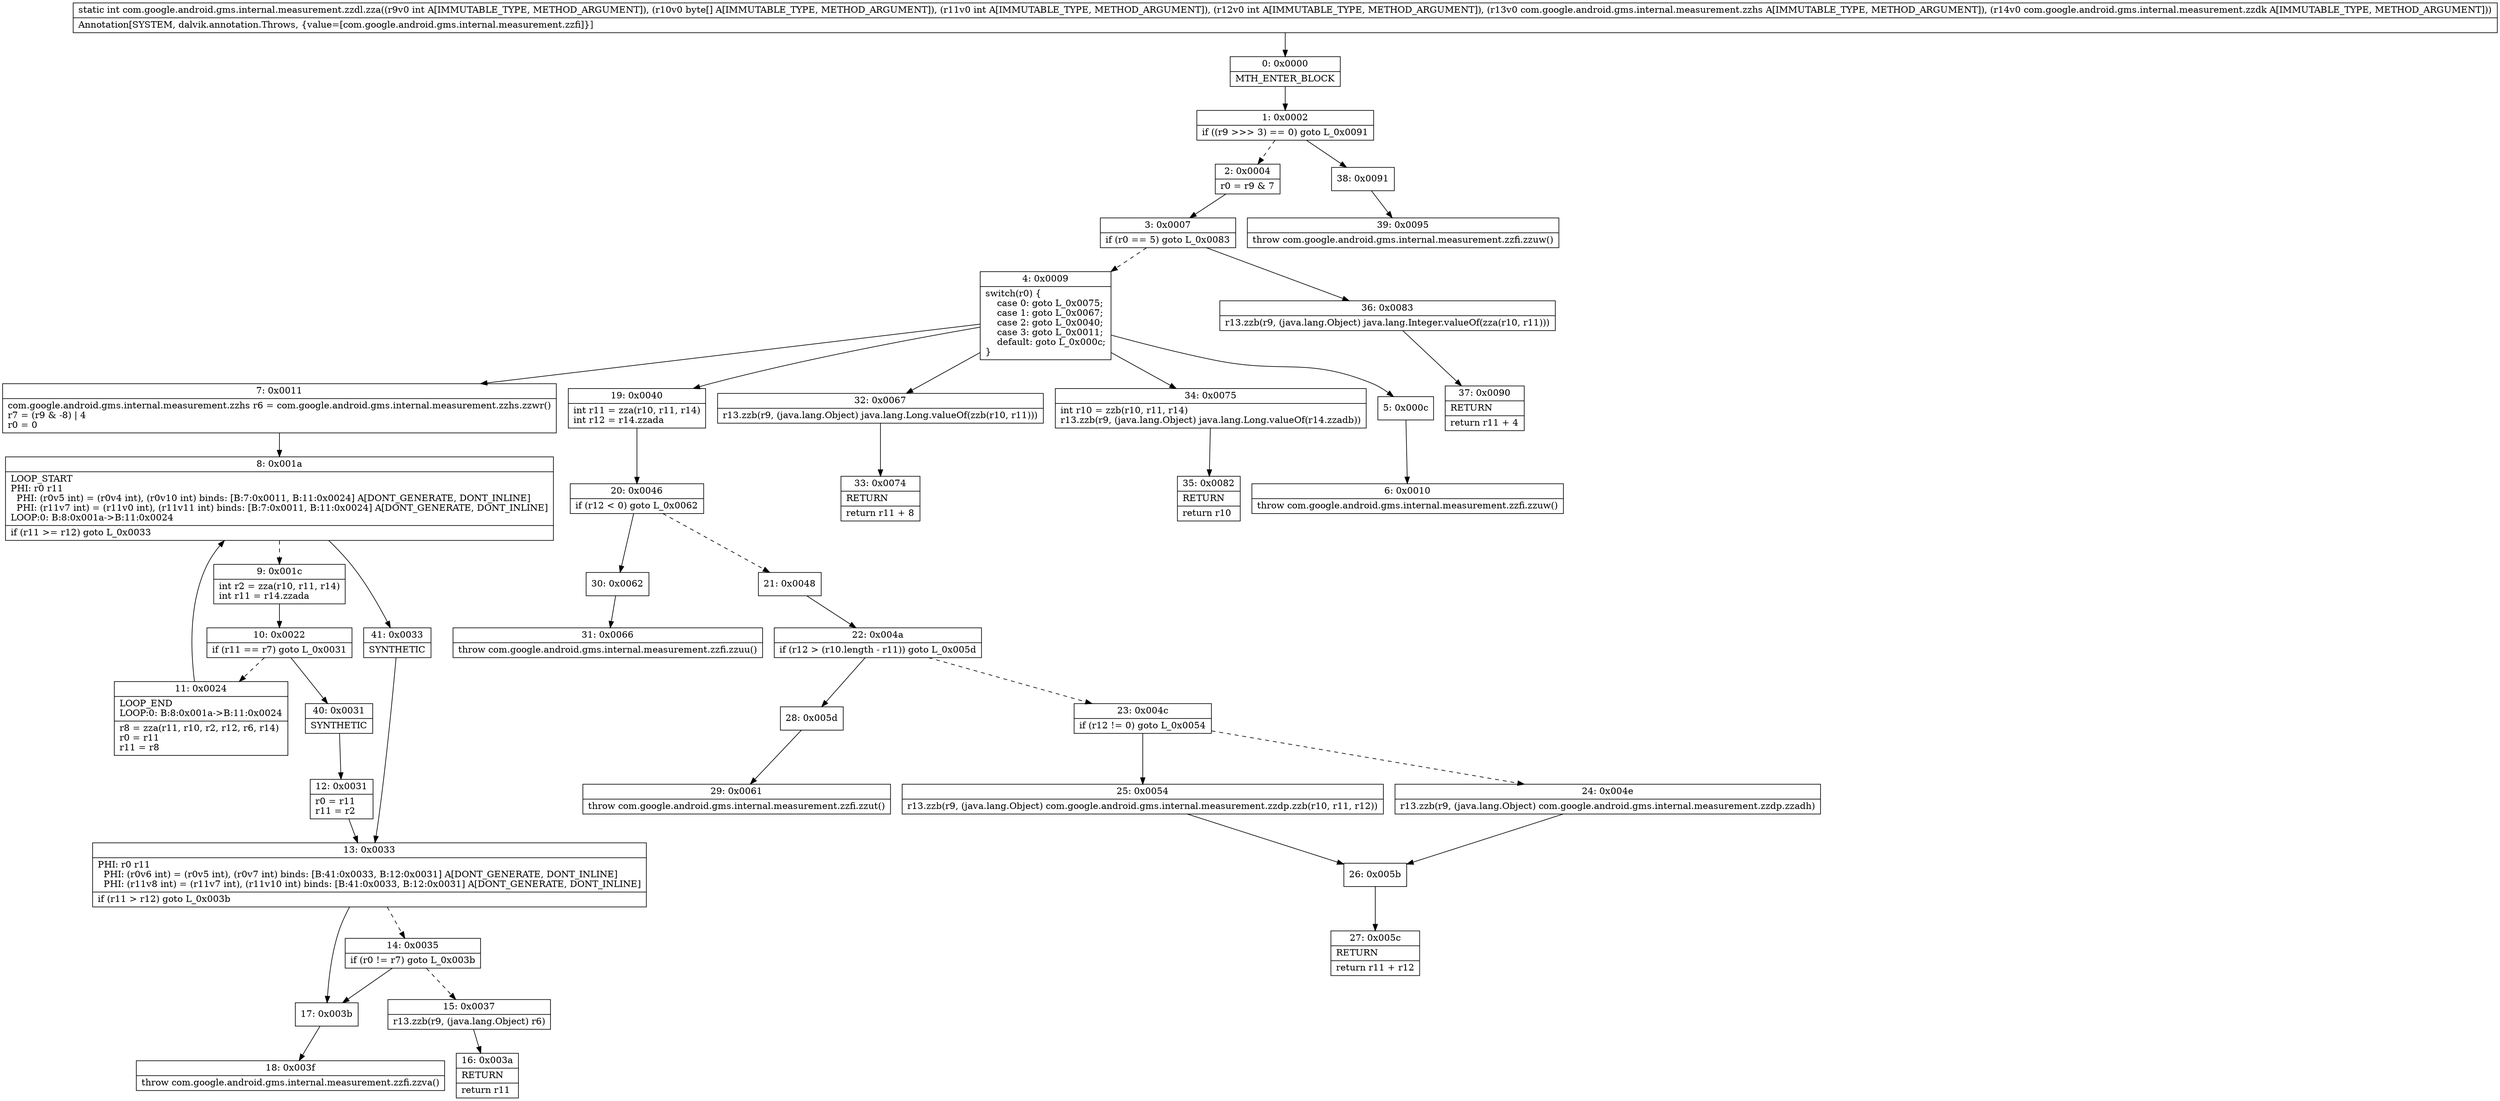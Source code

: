 digraph "CFG forcom.google.android.gms.internal.measurement.zzdl.zza(I[BIILcom\/google\/android\/gms\/internal\/measurement\/zzhs;Lcom\/google\/android\/gms\/internal\/measurement\/zzdk;)I" {
Node_0 [shape=record,label="{0\:\ 0x0000|MTH_ENTER_BLOCK\l}"];
Node_1 [shape=record,label="{1\:\ 0x0002|if ((r9 \>\>\> 3) == 0) goto L_0x0091\l}"];
Node_2 [shape=record,label="{2\:\ 0x0004|r0 = r9 & 7\l}"];
Node_3 [shape=record,label="{3\:\ 0x0007|if (r0 == 5) goto L_0x0083\l}"];
Node_4 [shape=record,label="{4\:\ 0x0009|switch(r0) \{\l    case 0: goto L_0x0075;\l    case 1: goto L_0x0067;\l    case 2: goto L_0x0040;\l    case 3: goto L_0x0011;\l    default: goto L_0x000c;\l\}\l}"];
Node_5 [shape=record,label="{5\:\ 0x000c}"];
Node_6 [shape=record,label="{6\:\ 0x0010|throw com.google.android.gms.internal.measurement.zzfi.zzuw()\l}"];
Node_7 [shape=record,label="{7\:\ 0x0011|com.google.android.gms.internal.measurement.zzhs r6 = com.google.android.gms.internal.measurement.zzhs.zzwr()\lr7 = (r9 & \-8) \| 4\lr0 = 0\l}"];
Node_8 [shape=record,label="{8\:\ 0x001a|LOOP_START\lPHI: r0 r11 \l  PHI: (r0v5 int) = (r0v4 int), (r0v10 int) binds: [B:7:0x0011, B:11:0x0024] A[DONT_GENERATE, DONT_INLINE]\l  PHI: (r11v7 int) = (r11v0 int), (r11v11 int) binds: [B:7:0x0011, B:11:0x0024] A[DONT_GENERATE, DONT_INLINE]\lLOOP:0: B:8:0x001a\-\>B:11:0x0024\l|if (r11 \>= r12) goto L_0x0033\l}"];
Node_9 [shape=record,label="{9\:\ 0x001c|int r2 = zza(r10, r11, r14)\lint r11 = r14.zzada\l}"];
Node_10 [shape=record,label="{10\:\ 0x0022|if (r11 == r7) goto L_0x0031\l}"];
Node_11 [shape=record,label="{11\:\ 0x0024|LOOP_END\lLOOP:0: B:8:0x001a\-\>B:11:0x0024\l|r8 = zza(r11, r10, r2, r12, r6, r14)\lr0 = r11\lr11 = r8\l}"];
Node_12 [shape=record,label="{12\:\ 0x0031|r0 = r11\lr11 = r2\l}"];
Node_13 [shape=record,label="{13\:\ 0x0033|PHI: r0 r11 \l  PHI: (r0v6 int) = (r0v5 int), (r0v7 int) binds: [B:41:0x0033, B:12:0x0031] A[DONT_GENERATE, DONT_INLINE]\l  PHI: (r11v8 int) = (r11v7 int), (r11v10 int) binds: [B:41:0x0033, B:12:0x0031] A[DONT_GENERATE, DONT_INLINE]\l|if (r11 \> r12) goto L_0x003b\l}"];
Node_14 [shape=record,label="{14\:\ 0x0035|if (r0 != r7) goto L_0x003b\l}"];
Node_15 [shape=record,label="{15\:\ 0x0037|r13.zzb(r9, (java.lang.Object) r6)\l}"];
Node_16 [shape=record,label="{16\:\ 0x003a|RETURN\l|return r11\l}"];
Node_17 [shape=record,label="{17\:\ 0x003b}"];
Node_18 [shape=record,label="{18\:\ 0x003f|throw com.google.android.gms.internal.measurement.zzfi.zzva()\l}"];
Node_19 [shape=record,label="{19\:\ 0x0040|int r11 = zza(r10, r11, r14)\lint r12 = r14.zzada\l}"];
Node_20 [shape=record,label="{20\:\ 0x0046|if (r12 \< 0) goto L_0x0062\l}"];
Node_21 [shape=record,label="{21\:\ 0x0048}"];
Node_22 [shape=record,label="{22\:\ 0x004a|if (r12 \> (r10.length \- r11)) goto L_0x005d\l}"];
Node_23 [shape=record,label="{23\:\ 0x004c|if (r12 != 0) goto L_0x0054\l}"];
Node_24 [shape=record,label="{24\:\ 0x004e|r13.zzb(r9, (java.lang.Object) com.google.android.gms.internal.measurement.zzdp.zzadh)\l}"];
Node_25 [shape=record,label="{25\:\ 0x0054|r13.zzb(r9, (java.lang.Object) com.google.android.gms.internal.measurement.zzdp.zzb(r10, r11, r12))\l}"];
Node_26 [shape=record,label="{26\:\ 0x005b}"];
Node_27 [shape=record,label="{27\:\ 0x005c|RETURN\l|return r11 + r12\l}"];
Node_28 [shape=record,label="{28\:\ 0x005d}"];
Node_29 [shape=record,label="{29\:\ 0x0061|throw com.google.android.gms.internal.measurement.zzfi.zzut()\l}"];
Node_30 [shape=record,label="{30\:\ 0x0062}"];
Node_31 [shape=record,label="{31\:\ 0x0066|throw com.google.android.gms.internal.measurement.zzfi.zzuu()\l}"];
Node_32 [shape=record,label="{32\:\ 0x0067|r13.zzb(r9, (java.lang.Object) java.lang.Long.valueOf(zzb(r10, r11)))\l}"];
Node_33 [shape=record,label="{33\:\ 0x0074|RETURN\l|return r11 + 8\l}"];
Node_34 [shape=record,label="{34\:\ 0x0075|int r10 = zzb(r10, r11, r14)\lr13.zzb(r9, (java.lang.Object) java.lang.Long.valueOf(r14.zzadb))\l}"];
Node_35 [shape=record,label="{35\:\ 0x0082|RETURN\l|return r10\l}"];
Node_36 [shape=record,label="{36\:\ 0x0083|r13.zzb(r9, (java.lang.Object) java.lang.Integer.valueOf(zza(r10, r11)))\l}"];
Node_37 [shape=record,label="{37\:\ 0x0090|RETURN\l|return r11 + 4\l}"];
Node_38 [shape=record,label="{38\:\ 0x0091}"];
Node_39 [shape=record,label="{39\:\ 0x0095|throw com.google.android.gms.internal.measurement.zzfi.zzuw()\l}"];
Node_40 [shape=record,label="{40\:\ 0x0031|SYNTHETIC\l}"];
Node_41 [shape=record,label="{41\:\ 0x0033|SYNTHETIC\l}"];
MethodNode[shape=record,label="{static int com.google.android.gms.internal.measurement.zzdl.zza((r9v0 int A[IMMUTABLE_TYPE, METHOD_ARGUMENT]), (r10v0 byte[] A[IMMUTABLE_TYPE, METHOD_ARGUMENT]), (r11v0 int A[IMMUTABLE_TYPE, METHOD_ARGUMENT]), (r12v0 int A[IMMUTABLE_TYPE, METHOD_ARGUMENT]), (r13v0 com.google.android.gms.internal.measurement.zzhs A[IMMUTABLE_TYPE, METHOD_ARGUMENT]), (r14v0 com.google.android.gms.internal.measurement.zzdk A[IMMUTABLE_TYPE, METHOD_ARGUMENT]))  | Annotation[SYSTEM, dalvik.annotation.Throws, \{value=[com.google.android.gms.internal.measurement.zzfi]\}]\l}"];
MethodNode -> Node_0;
Node_0 -> Node_1;
Node_1 -> Node_2[style=dashed];
Node_1 -> Node_38;
Node_2 -> Node_3;
Node_3 -> Node_4[style=dashed];
Node_3 -> Node_36;
Node_4 -> Node_5;
Node_4 -> Node_7;
Node_4 -> Node_19;
Node_4 -> Node_32;
Node_4 -> Node_34;
Node_5 -> Node_6;
Node_7 -> Node_8;
Node_8 -> Node_9[style=dashed];
Node_8 -> Node_41;
Node_9 -> Node_10;
Node_10 -> Node_11[style=dashed];
Node_10 -> Node_40;
Node_11 -> Node_8;
Node_12 -> Node_13;
Node_13 -> Node_14[style=dashed];
Node_13 -> Node_17;
Node_14 -> Node_15[style=dashed];
Node_14 -> Node_17;
Node_15 -> Node_16;
Node_17 -> Node_18;
Node_19 -> Node_20;
Node_20 -> Node_21[style=dashed];
Node_20 -> Node_30;
Node_21 -> Node_22;
Node_22 -> Node_23[style=dashed];
Node_22 -> Node_28;
Node_23 -> Node_24[style=dashed];
Node_23 -> Node_25;
Node_24 -> Node_26;
Node_25 -> Node_26;
Node_26 -> Node_27;
Node_28 -> Node_29;
Node_30 -> Node_31;
Node_32 -> Node_33;
Node_34 -> Node_35;
Node_36 -> Node_37;
Node_38 -> Node_39;
Node_40 -> Node_12;
Node_41 -> Node_13;
}

